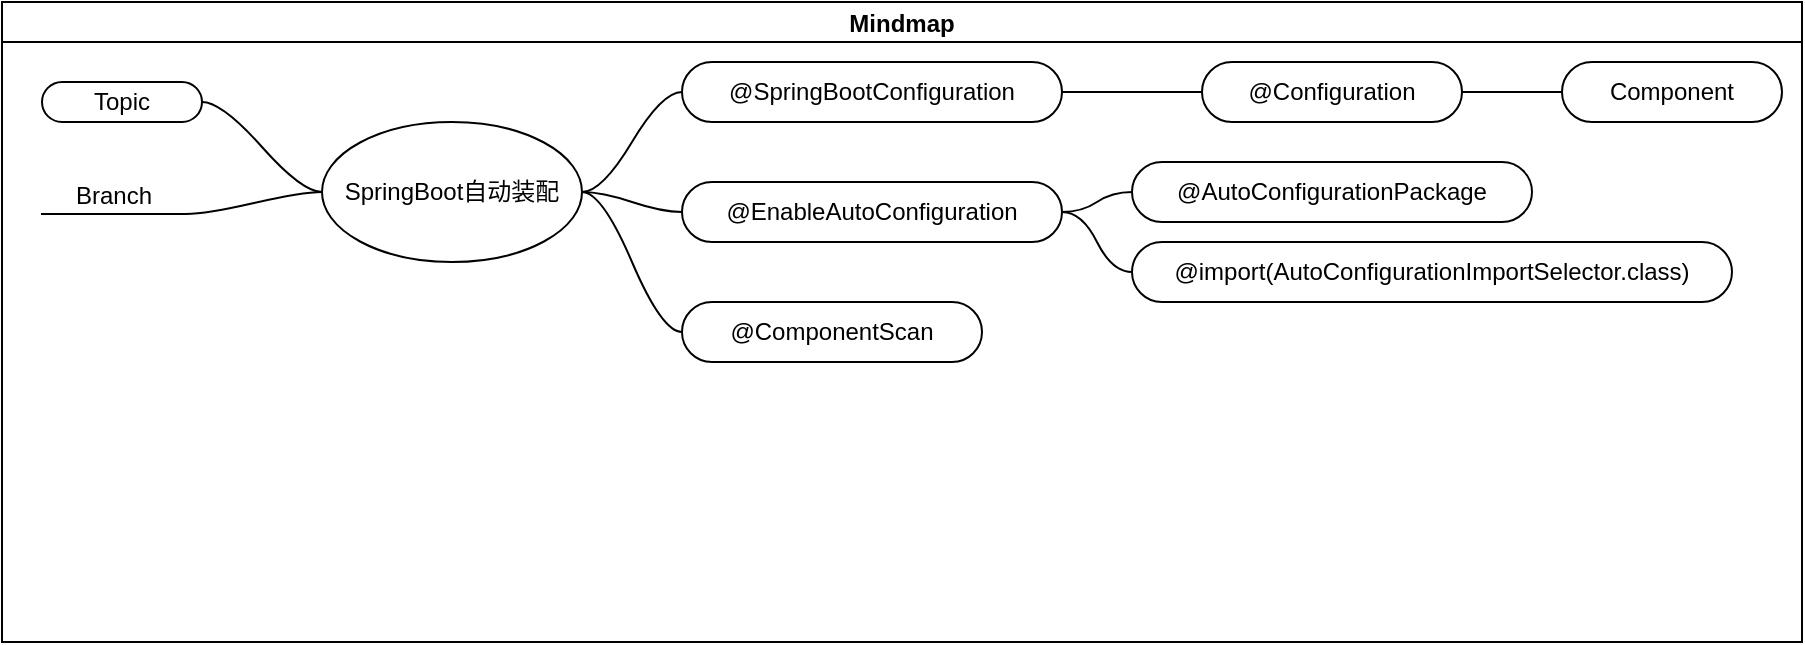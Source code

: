 <mxfile version="20.2.0" type="github">
  <diagram id="ttALBeozmWoOxXIF8Wp6" name="第 1 页">
    <mxGraphModel dx="1338" dy="575" grid="1" gridSize="10" guides="1" tooltips="1" connect="1" arrows="1" fold="1" page="1" pageScale="1" pageWidth="827" pageHeight="1169" math="0" shadow="0">
      <root>
        <mxCell id="0" />
        <mxCell id="1" parent="0" />
        <mxCell id="S6J0eopQ2JnUFEsmFY2t-1" value="Mindmap" style="swimlane;startSize=20;horizontal=1;containerType=tree;" vertex="1" parent="1">
          <mxGeometry x="-230" y="50" width="900" height="320" as="geometry" />
        </mxCell>
        <mxCell id="S6J0eopQ2JnUFEsmFY2t-2" value="" style="edgeStyle=entityRelationEdgeStyle;startArrow=none;endArrow=none;segment=10;curved=1;rounded=0;" edge="1" parent="S6J0eopQ2JnUFEsmFY2t-1" source="S6J0eopQ2JnUFEsmFY2t-6" target="S6J0eopQ2JnUFEsmFY2t-7">
          <mxGeometry relative="1" as="geometry" />
        </mxCell>
        <mxCell id="S6J0eopQ2JnUFEsmFY2t-4" value="" style="edgeStyle=entityRelationEdgeStyle;startArrow=none;endArrow=none;segment=10;curved=1;rounded=0;" edge="1" parent="S6J0eopQ2JnUFEsmFY2t-1" source="S6J0eopQ2JnUFEsmFY2t-6" target="S6J0eopQ2JnUFEsmFY2t-9">
          <mxGeometry relative="1" as="geometry" />
        </mxCell>
        <mxCell id="S6J0eopQ2JnUFEsmFY2t-5" value="" style="edgeStyle=entityRelationEdgeStyle;startArrow=none;endArrow=none;segment=10;curved=1;rounded=0;" edge="1" parent="S6J0eopQ2JnUFEsmFY2t-1" source="S6J0eopQ2JnUFEsmFY2t-6" target="S6J0eopQ2JnUFEsmFY2t-10">
          <mxGeometry relative="1" as="geometry" />
        </mxCell>
        <mxCell id="S6J0eopQ2JnUFEsmFY2t-6" value="SpringBoot自动装配" style="ellipse;whiteSpace=wrap;html=1;align=center;treeFolding=1;treeMoving=1;newEdgeStyle={&quot;edgeStyle&quot;:&quot;entityRelationEdgeStyle&quot;,&quot;startArrow&quot;:&quot;none&quot;,&quot;endArrow&quot;:&quot;none&quot;,&quot;segment&quot;:10,&quot;curved&quot;:1};" vertex="1" parent="S6J0eopQ2JnUFEsmFY2t-1">
          <mxGeometry x="160" y="60" width="130" height="70" as="geometry" />
        </mxCell>
        <mxCell id="S6J0eopQ2JnUFEsmFY2t-7" value="@SpringBootConfiguration" style="whiteSpace=wrap;html=1;rounded=1;arcSize=50;align=center;verticalAlign=middle;strokeWidth=1;autosize=1;spacing=4;treeFolding=1;treeMoving=1;newEdgeStyle={&quot;edgeStyle&quot;:&quot;entityRelationEdgeStyle&quot;,&quot;startArrow&quot;:&quot;none&quot;,&quot;endArrow&quot;:&quot;none&quot;,&quot;segment&quot;:10,&quot;curved&quot;:1};" vertex="1" parent="S6J0eopQ2JnUFEsmFY2t-1">
          <mxGeometry x="340" y="30" width="190" height="30" as="geometry" />
        </mxCell>
        <mxCell id="S6J0eopQ2JnUFEsmFY2t-9" value="Topic" style="whiteSpace=wrap;html=1;rounded=1;arcSize=50;align=center;verticalAlign=middle;strokeWidth=1;autosize=1;spacing=4;treeFolding=1;treeMoving=1;newEdgeStyle={&quot;edgeStyle&quot;:&quot;entityRelationEdgeStyle&quot;,&quot;startArrow&quot;:&quot;none&quot;,&quot;endArrow&quot;:&quot;none&quot;,&quot;segment&quot;:10,&quot;curved&quot;:1};" vertex="1" parent="S6J0eopQ2JnUFEsmFY2t-1">
          <mxGeometry x="20" y="40" width="80" height="20" as="geometry" />
        </mxCell>
        <mxCell id="S6J0eopQ2JnUFEsmFY2t-10" value="Branch" style="whiteSpace=wrap;html=1;shape=partialRectangle;top=0;left=0;bottom=1;right=0;points=[[0,1],[1,1]];fillColor=none;align=center;verticalAlign=bottom;routingCenterY=0.5;snapToPoint=1;autosize=1;treeFolding=1;treeMoving=1;newEdgeStyle={&quot;edgeStyle&quot;:&quot;entityRelationEdgeStyle&quot;,&quot;startArrow&quot;:&quot;none&quot;,&quot;endArrow&quot;:&quot;none&quot;,&quot;segment&quot;:10,&quot;curved&quot;:1};" vertex="1" parent="S6J0eopQ2JnUFEsmFY2t-1">
          <mxGeometry x="20" y="80" width="72" height="26" as="geometry" />
        </mxCell>
        <mxCell id="S6J0eopQ2JnUFEsmFY2t-19" value="@EnableAutoConfiguration" style="whiteSpace=wrap;html=1;rounded=1;arcSize=50;align=center;verticalAlign=middle;strokeWidth=1;autosize=1;spacing=4;treeFolding=1;treeMoving=1;newEdgeStyle={&quot;edgeStyle&quot;:&quot;entityRelationEdgeStyle&quot;,&quot;startArrow&quot;:&quot;none&quot;,&quot;endArrow&quot;:&quot;none&quot;,&quot;segment&quot;:10,&quot;curved&quot;:1};" vertex="1" parent="S6J0eopQ2JnUFEsmFY2t-1">
          <mxGeometry x="340" y="90" width="190" height="30" as="geometry" />
        </mxCell>
        <mxCell id="S6J0eopQ2JnUFEsmFY2t-20" value="" style="edgeStyle=entityRelationEdgeStyle;startArrow=none;endArrow=none;segment=10;curved=1;rounded=0;" edge="1" target="S6J0eopQ2JnUFEsmFY2t-19" parent="S6J0eopQ2JnUFEsmFY2t-1" source="S6J0eopQ2JnUFEsmFY2t-6">
          <mxGeometry relative="1" as="geometry">
            <mxPoint x="310" y="190" as="sourcePoint" />
          </mxGeometry>
        </mxCell>
        <mxCell id="S6J0eopQ2JnUFEsmFY2t-26" value="@ComponentScan" style="whiteSpace=wrap;html=1;rounded=1;arcSize=50;align=center;verticalAlign=middle;strokeWidth=1;autosize=1;spacing=4;treeFolding=1;treeMoving=1;newEdgeStyle={&quot;edgeStyle&quot;:&quot;entityRelationEdgeStyle&quot;,&quot;startArrow&quot;:&quot;none&quot;,&quot;endArrow&quot;:&quot;none&quot;,&quot;segment&quot;:10,&quot;curved&quot;:1};" vertex="1" parent="S6J0eopQ2JnUFEsmFY2t-1">
          <mxGeometry x="340" y="150" width="150" height="30" as="geometry" />
        </mxCell>
        <mxCell id="S6J0eopQ2JnUFEsmFY2t-27" value="" style="edgeStyle=entityRelationEdgeStyle;startArrow=none;endArrow=none;segment=10;curved=1;rounded=0;exitX=1;exitY=0.5;exitDx=0;exitDy=0;" edge="1" target="S6J0eopQ2JnUFEsmFY2t-26" parent="S6J0eopQ2JnUFEsmFY2t-1" source="S6J0eopQ2JnUFEsmFY2t-6">
          <mxGeometry relative="1" as="geometry">
            <mxPoint x="310" y="105" as="sourcePoint" />
          </mxGeometry>
        </mxCell>
        <mxCell id="S6J0eopQ2JnUFEsmFY2t-28" value="" style="edgeStyle=entityRelationEdgeStyle;startArrow=none;endArrow=none;segment=10;curved=1;rounded=0;" edge="1" target="S6J0eopQ2JnUFEsmFY2t-29" source="S6J0eopQ2JnUFEsmFY2t-7" parent="S6J0eopQ2JnUFEsmFY2t-1">
          <mxGeometry relative="1" as="geometry">
            <mxPoint x="10" y="145" as="sourcePoint" />
          </mxGeometry>
        </mxCell>
        <mxCell id="S6J0eopQ2JnUFEsmFY2t-29" value="@Configuration" style="whiteSpace=wrap;html=1;rounded=1;arcSize=50;align=center;verticalAlign=middle;strokeWidth=1;autosize=1;spacing=4;treeFolding=1;treeMoving=1;newEdgeStyle={&quot;edgeStyle&quot;:&quot;entityRelationEdgeStyle&quot;,&quot;startArrow&quot;:&quot;none&quot;,&quot;endArrow&quot;:&quot;none&quot;,&quot;segment&quot;:10,&quot;curved&quot;:1};" vertex="1" parent="S6J0eopQ2JnUFEsmFY2t-1">
          <mxGeometry x="600" y="30" width="130" height="30" as="geometry" />
        </mxCell>
        <mxCell id="S6J0eopQ2JnUFEsmFY2t-30" value="" style="edgeStyle=entityRelationEdgeStyle;startArrow=none;endArrow=none;segment=10;curved=1;rounded=0;" edge="1" target="S6J0eopQ2JnUFEsmFY2t-31" source="S6J0eopQ2JnUFEsmFY2t-19" parent="S6J0eopQ2JnUFEsmFY2t-1">
          <mxGeometry relative="1" as="geometry">
            <mxPoint x="10" y="145" as="sourcePoint" />
          </mxGeometry>
        </mxCell>
        <mxCell id="S6J0eopQ2JnUFEsmFY2t-31" value="@AutoConfigurationPackage" style="whiteSpace=wrap;html=1;rounded=1;arcSize=50;align=center;verticalAlign=middle;strokeWidth=1;autosize=1;spacing=4;treeFolding=1;treeMoving=1;newEdgeStyle={&quot;edgeStyle&quot;:&quot;entityRelationEdgeStyle&quot;,&quot;startArrow&quot;:&quot;none&quot;,&quot;endArrow&quot;:&quot;none&quot;,&quot;segment&quot;:10,&quot;curved&quot;:1};" vertex="1" parent="S6J0eopQ2JnUFEsmFY2t-1">
          <mxGeometry x="565" y="80" width="200" height="30" as="geometry" />
        </mxCell>
        <mxCell id="S6J0eopQ2JnUFEsmFY2t-32" value="" style="edgeStyle=entityRelationEdgeStyle;startArrow=none;endArrow=none;segment=10;curved=1;rounded=0;" edge="1" target="S6J0eopQ2JnUFEsmFY2t-33" source="S6J0eopQ2JnUFEsmFY2t-29" parent="S6J0eopQ2JnUFEsmFY2t-1">
          <mxGeometry relative="1" as="geometry">
            <mxPoint x="250" y="95" as="sourcePoint" />
          </mxGeometry>
        </mxCell>
        <mxCell id="S6J0eopQ2JnUFEsmFY2t-33" value="Component" style="whiteSpace=wrap;html=1;rounded=1;arcSize=50;align=center;verticalAlign=middle;strokeWidth=1;autosize=1;spacing=4;treeFolding=1;treeMoving=1;newEdgeStyle={&quot;edgeStyle&quot;:&quot;entityRelationEdgeStyle&quot;,&quot;startArrow&quot;:&quot;none&quot;,&quot;endArrow&quot;:&quot;none&quot;,&quot;segment&quot;:10,&quot;curved&quot;:1};" vertex="1" parent="S6J0eopQ2JnUFEsmFY2t-1">
          <mxGeometry x="780" y="30" width="110" height="30" as="geometry" />
        </mxCell>
        <mxCell id="S6J0eopQ2JnUFEsmFY2t-34" value="" style="edgeStyle=entityRelationEdgeStyle;startArrow=none;endArrow=none;segment=10;curved=1;rounded=0;" edge="1" target="S6J0eopQ2JnUFEsmFY2t-35" source="S6J0eopQ2JnUFEsmFY2t-19" parent="S6J0eopQ2JnUFEsmFY2t-1">
          <mxGeometry relative="1" as="geometry">
            <mxPoint x="10" y="145" as="sourcePoint" />
          </mxGeometry>
        </mxCell>
        <mxCell id="S6J0eopQ2JnUFEsmFY2t-35" value="@import(AutoConfigurationImportSelector.class)" style="whiteSpace=wrap;html=1;rounded=1;arcSize=50;align=center;verticalAlign=middle;strokeWidth=1;autosize=1;spacing=4;treeFolding=1;treeMoving=1;newEdgeStyle={&quot;edgeStyle&quot;:&quot;entityRelationEdgeStyle&quot;,&quot;startArrow&quot;:&quot;none&quot;,&quot;endArrow&quot;:&quot;none&quot;,&quot;segment&quot;:10,&quot;curved&quot;:1};" vertex="1" parent="S6J0eopQ2JnUFEsmFY2t-1">
          <mxGeometry x="565" y="120" width="300" height="30" as="geometry" />
        </mxCell>
      </root>
    </mxGraphModel>
  </diagram>
</mxfile>
